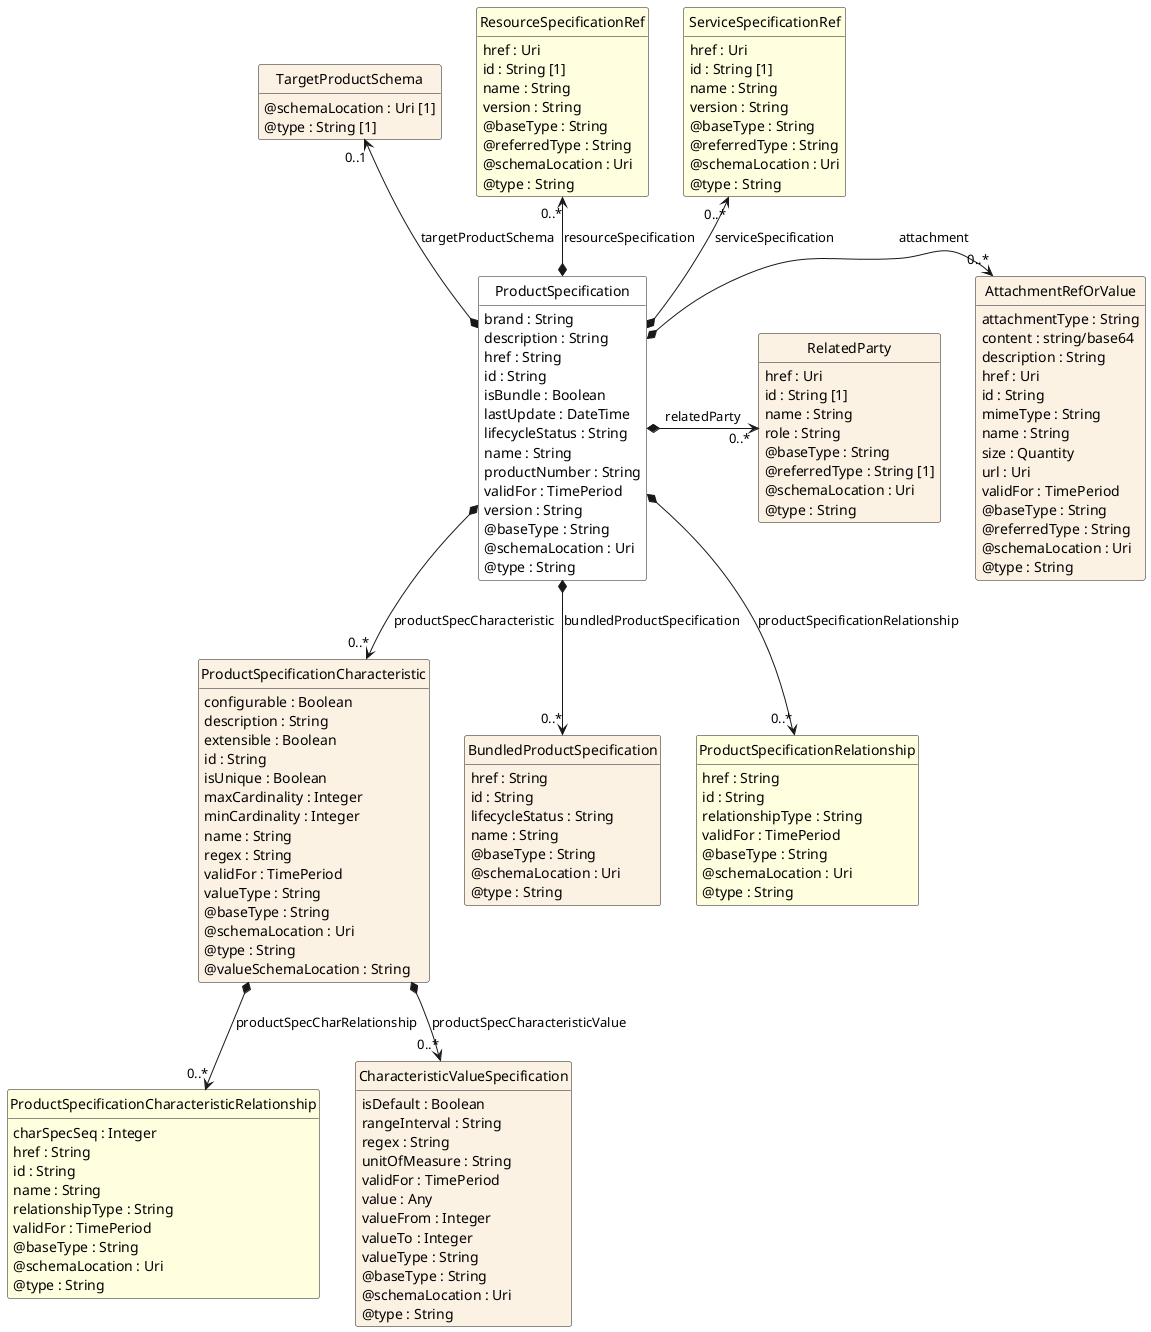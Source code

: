 @startuml
hide circle
hide methods
hide stereotype
show <<Enumeration>> stereotype
skinparam class {
   BackgroundColor<<Enumeration>> #E6F5F7
   BackgroundColor<<Ref>> #FFFFE0
   BackgroundColor<<Pivot>> #FFFFFFF
   BackgroundColor<<SimpleType>> #E2F0DA
   BackgroundColor #FCF2E3
}

class ProductSpecification <<Pivot>> {
    brand : String
    description : String
    href : String
    id : String
    isBundle : Boolean
    lastUpdate : DateTime
    lifecycleStatus : String
    name : String
    productNumber : String
    validFor : TimePeriod
    version : String
    @baseType : String
    @schemaLocation : Uri
    @type : String
}

class ProductSpecificationCharacteristic  {
    configurable : Boolean
    description : String
    extensible : Boolean
    id : String
    isUnique : Boolean
    maxCardinality : Integer
    minCardinality : Integer
    name : String
    regex : String
    validFor : TimePeriod
    valueType : String
    @baseType : String
    @schemaLocation : Uri
    @type : String
    @valueSchemaLocation : String
}

class ProductSpecificationCharacteristicRelationship  <<Ref>> {
    charSpecSeq : Integer
    href : String
    id : String
    name : String
    relationshipType : String
    validFor : TimePeriod
    @baseType : String
    @schemaLocation : Uri
    @type : String
}

class CharacteristicValueSpecification  {
    isDefault : Boolean
    rangeInterval : String
    regex : String
    unitOfMeasure : String
    validFor : TimePeriod
    value : Any
    valueFrom : Integer
    valueTo : Integer
    valueType : String
    @baseType : String
    @schemaLocation : Uri
    @type : String
}

class TargetProductSchema  {
    @schemaLocation : Uri [1]
    @type : String [1]
}

class ResourceSpecificationRef  <<Ref>> {
    href : Uri
    id : String [1]
    name : String
    version : String
    @baseType : String
    @referredType : String
    @schemaLocation : Uri
    @type : String
}

class ServiceSpecificationRef  <<Ref>> {
    href : Uri
    id : String [1]
    name : String
    version : String
    @baseType : String
    @referredType : String
    @schemaLocation : Uri
    @type : String
}

class RelatedParty  {
    href : Uri
    id : String [1]
    name : String
    role : String
    @baseType : String
    @referredType : String [1]
    @schemaLocation : Uri
    @type : String
}

class AttachmentRefOrValue  {
    attachmentType : String
    content : string/base64
    description : String
    href : Uri
    id : String
    mimeType : String
    name : String
    size : Quantity
    url : Uri
    validFor : TimePeriod
    @baseType : String
    @referredType : String
    @schemaLocation : Uri
    @type : String
}

class BundledProductSpecification  {
    href : String
    id : String
    lifecycleStatus : String
    name : String
    @baseType : String
    @schemaLocation : Uri
    @type : String
}

class ProductSpecificationRelationship  <<Ref>> {
    href : String
    id : String
    relationshipType : String
    validFor : TimePeriod
    @baseType : String
    @schemaLocation : Uri
    @type : String
}

AttachmentRefOrValue "0..*" <-left-* ProductSpecification : attachment

ProductSpecification *-right-> "0..*" RelatedParty : relatedParty

TargetProductSchema "0..1" <--* ProductSpecification : targetProductSchema

ServiceSpecificationRef "0..*" <--* ProductSpecification : serviceSpecification

ResourceSpecificationRef "0..*" <--* ProductSpecification : resourceSpecification

ProductSpecification *-->  "0..*" ProductSpecificationRelationship : productSpecificationRelationship

ProductSpecification *-->  "0..*" BundledProductSpecification : bundledProductSpecification

ProductSpecification *-->  "0..*" ProductSpecificationCharacteristic : productSpecCharacteristic

ProductSpecificationCharacteristic *-->  "0..*" ProductSpecificationCharacteristicRelationship : productSpecCharRelationship

ProductSpecificationCharacteristic *-->  "0..*" CharacteristicValueSpecification : productSpecCharacteristicValue

@enduml